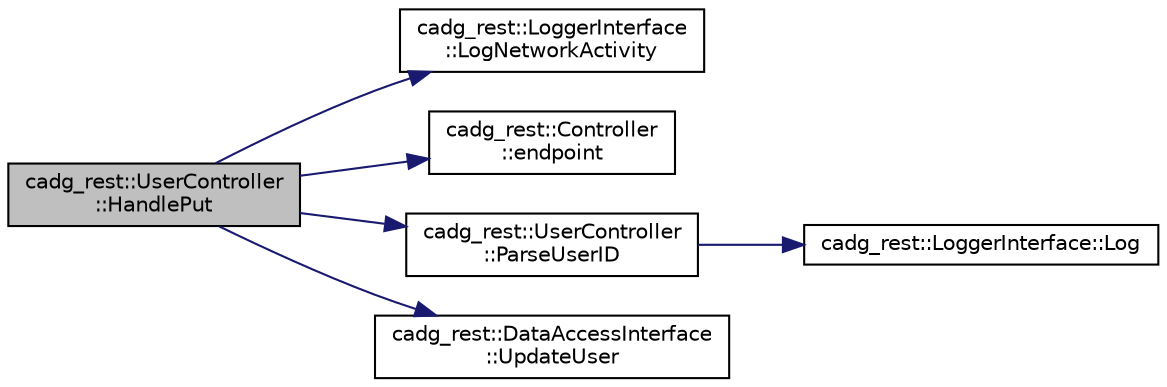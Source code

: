 digraph "cadg_rest::UserController::HandlePut"
{
 // LATEX_PDF_SIZE
  edge [fontname="Helvetica",fontsize="10",labelfontname="Helvetica",labelfontsize="10"];
  node [fontname="Helvetica",fontsize="10",shape=record];
  rankdir="LR";
  Node46 [label="cadg_rest::UserController\l::HandlePut",height=0.2,width=0.4,color="black", fillcolor="grey75", style="filled", fontcolor="black",tooltip="Updates a current user's data."];
  Node46 -> Node47 [color="midnightblue",fontsize="10",style="solid",fontname="Helvetica"];
  Node47 [label="cadg_rest::LoggerInterface\l::LogNetworkActivity",height=0.2,width=0.4,color="black", fillcolor="white", style="filled",URL="$classcadg__rest_1_1_logger_interface.html#a9f3648fc2c6d697e80961041a40d2e24",tooltip="Generic log method for logging method calls."];
  Node46 -> Node48 [color="midnightblue",fontsize="10",style="solid",fontname="Helvetica"];
  Node48 [label="cadg_rest::Controller\l::endpoint",height=0.2,width=0.4,color="black", fillcolor="white", style="filled",URL="$classcadg__rest_1_1_controller.html#addeea914faab4557cc7caa493fce1d2d",tooltip=" "];
  Node46 -> Node49 [color="midnightblue",fontsize="10",style="solid",fontname="Helvetica"];
  Node49 [label="cadg_rest::UserController\l::ParseUserID",height=0.2,width=0.4,color="black", fillcolor="white", style="filled",URL="$classcadg__rest_1_1_user_controller.html#a3523d014f2ada4364034e175f6d645f8",tooltip="Returns an ID specified in a URL path."];
  Node49 -> Node50 [color="midnightblue",fontsize="10",style="solid",fontname="Helvetica"];
  Node50 [label="cadg_rest::LoggerInterface::Log",height=0.2,width=0.4,color="black", fillcolor="white", style="filled",URL="$classcadg__rest_1_1_logger_interface.html#a56f53c1fb9687825ade3acced5e3a10a",tooltip="Generic log method."];
  Node46 -> Node51 [color="midnightblue",fontsize="10",style="solid",fontname="Helvetica"];
  Node51 [label="cadg_rest::DataAccessInterface\l::UpdateUser",height=0.2,width=0.4,color="black", fillcolor="white", style="filled",URL="$classcadg__rest_1_1_data_access_interface.html#ae44f7d277f8b8982869109e66333949a",tooltip="Updates a user."];
}
